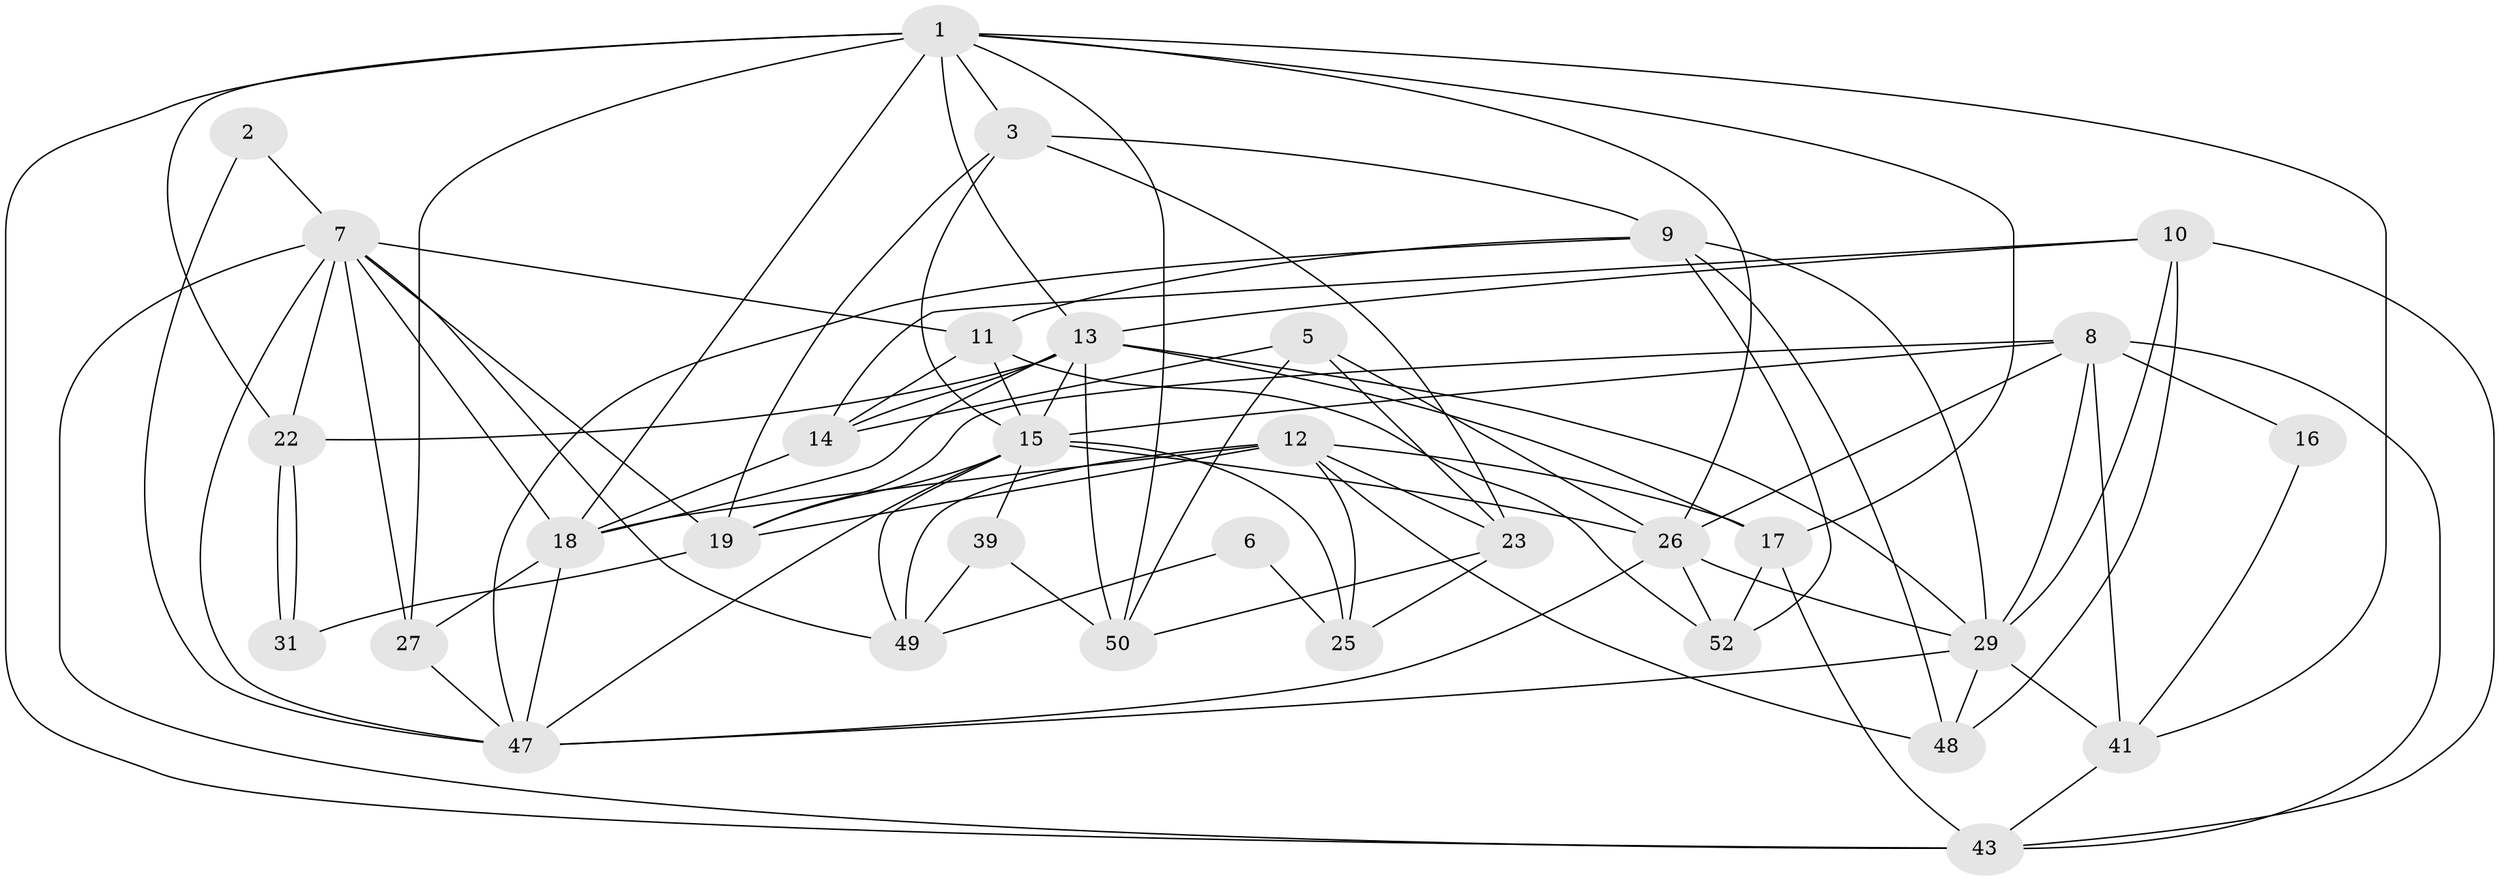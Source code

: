 // original degree distribution, {4: 0.2727272727272727, 2: 0.18181818181818182, 3: 0.18181818181818182, 5: 0.22727272727272727, 6: 0.10606060606060606, 7: 0.015151515151515152, 8: 0.015151515151515152}
// Generated by graph-tools (version 1.1) at 2025/18/03/04/25 18:18:33]
// undirected, 33 vertices, 91 edges
graph export_dot {
graph [start="1"]
  node [color=gray90,style=filled];
  1 [super="+59+4"];
  2;
  3 [super="+66"];
  5 [super="+24"];
  6;
  7 [super="+34"];
  8 [super="+35"];
  9 [super="+42+61"];
  10 [super="+56"];
  11 [super="+37+51"];
  12 [super="+57+30"];
  13 [super="+21+40"];
  14;
  15 [super="+54+55+33+44"];
  16;
  17 [super="+20"];
  18 [super="+32"];
  19 [super="+36+45"];
  22;
  23 [super="+28"];
  25;
  26;
  27;
  29 [super="+62+38"];
  31;
  39;
  41 [super="+46"];
  43 [super="+64"];
  47 [super="+53+60"];
  48;
  49;
  50;
  52;
  1 -- 41;
  1 -- 3;
  1 -- 26;
  1 -- 43;
  1 -- 17;
  1 -- 18;
  1 -- 50;
  1 -- 27;
  1 -- 22;
  1 -- 13;
  2 -- 7;
  2 -- 47;
  3 -- 23;
  3 -- 9 [weight=2];
  3 -- 19;
  3 -- 15;
  5 -- 50;
  5 -- 23;
  5 -- 26;
  5 -- 14;
  6 -- 49;
  6 -- 25;
  7 -- 43;
  7 -- 22;
  7 -- 18 [weight=2];
  7 -- 19;
  7 -- 49;
  7 -- 27;
  7 -- 47;
  7 -- 11;
  8 -- 16;
  8 -- 26;
  8 -- 43;
  8 -- 29;
  8 -- 19;
  8 -- 41;
  8 -- 15;
  9 -- 48;
  9 -- 29;
  9 -- 47 [weight=2];
  9 -- 11;
  9 -- 52;
  10 -- 43;
  10 -- 14;
  10 -- 48;
  10 -- 13;
  10 -- 29;
  11 -- 52;
  11 -- 14;
  11 -- 15;
  12 -- 18 [weight=2];
  12 -- 19;
  12 -- 25;
  12 -- 48;
  12 -- 23;
  12 -- 17;
  12 -- 49;
  13 -- 14;
  13 -- 18 [weight=2];
  13 -- 29;
  13 -- 17;
  13 -- 50;
  13 -- 22;
  13 -- 15;
  14 -- 18;
  15 -- 49;
  15 -- 19;
  15 -- 47 [weight=2];
  15 -- 39;
  15 -- 25;
  15 -- 26;
  16 -- 41;
  17 -- 52;
  17 -- 43;
  18 -- 27;
  18 -- 47;
  19 -- 31;
  22 -- 31;
  22 -- 31;
  23 -- 50;
  23 -- 25;
  26 -- 29;
  26 -- 52;
  26 -- 47;
  27 -- 47;
  29 -- 48;
  29 -- 41;
  29 -- 47;
  39 -- 50;
  39 -- 49;
  41 -- 43;
}
